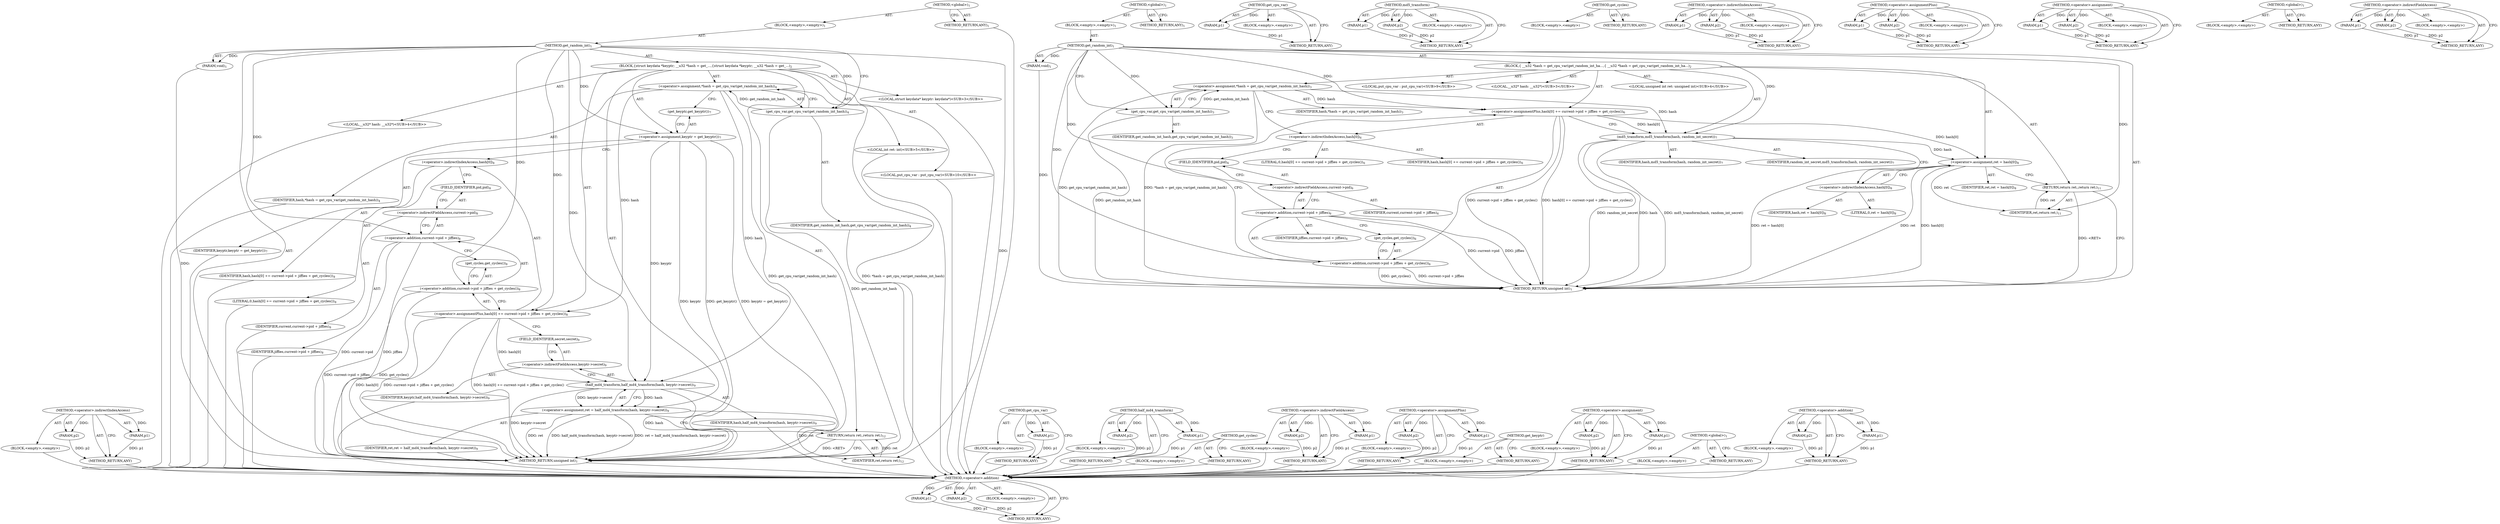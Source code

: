 digraph "&lt;operator&gt;.indirectFieldAccess" {
vulnerable_84 [label=<(METHOD,&lt;operator&gt;.indirectIndexAccess)>];
vulnerable_85 [label=<(PARAM,p1)>];
vulnerable_86 [label=<(PARAM,p2)>];
vulnerable_87 [label=<(BLOCK,&lt;empty&gt;,&lt;empty&gt;)>];
vulnerable_88 [label=<(METHOD_RETURN,ANY)>];
vulnerable_6 [label=<(METHOD,&lt;global&gt;)<SUB>1</SUB>>];
vulnerable_7 [label=<(BLOCK,&lt;empty&gt;,&lt;empty&gt;)<SUB>1</SUB>>];
vulnerable_8 [label=<(METHOD,get_random_int)<SUB>1</SUB>>];
vulnerable_9 [label=<(PARAM,void)<SUB>1</SUB>>];
vulnerable_10 [label=<(BLOCK,{
	struct keydata *keyptr;
 	__u32 *hash = get_...,{
	struct keydata *keyptr;
 	__u32 *hash = get_...)<SUB>2</SUB>>];
vulnerable_11 [label="<(LOCAL,struct keydata* keyptr: keydata*)<SUB>3</SUB>>"];
vulnerable_12 [label="<(LOCAL,__u32* hash: __u32*)<SUB>4</SUB>>"];
vulnerable_13 [label=<(&lt;operator&gt;.assignment,*hash = get_cpu_var(get_random_int_hash))<SUB>4</SUB>>];
vulnerable_14 [label=<(IDENTIFIER,hash,*hash = get_cpu_var(get_random_int_hash))<SUB>4</SUB>>];
vulnerable_15 [label=<(get_cpu_var,get_cpu_var(get_random_int_hash))<SUB>4</SUB>>];
vulnerable_16 [label=<(IDENTIFIER,get_random_int_hash,get_cpu_var(get_random_int_hash))<SUB>4</SUB>>];
vulnerable_17 [label="<(LOCAL,int ret: int)<SUB>5</SUB>>"];
vulnerable_18 [label=<(&lt;operator&gt;.assignment,keyptr = get_keyptr())<SUB>7</SUB>>];
vulnerable_19 [label=<(IDENTIFIER,keyptr,keyptr = get_keyptr())<SUB>7</SUB>>];
vulnerable_20 [label=<(get_keyptr,get_keyptr())<SUB>7</SUB>>];
vulnerable_21 [label=<(&lt;operator&gt;.assignmentPlus,hash[0] += current-&gt;pid + jiffies + get_cycles())<SUB>8</SUB>>];
vulnerable_22 [label=<(&lt;operator&gt;.indirectIndexAccess,hash[0])<SUB>8</SUB>>];
vulnerable_23 [label=<(IDENTIFIER,hash,hash[0] += current-&gt;pid + jiffies + get_cycles())<SUB>8</SUB>>];
vulnerable_24 [label=<(LITERAL,0,hash[0] += current-&gt;pid + jiffies + get_cycles())<SUB>8</SUB>>];
vulnerable_25 [label=<(&lt;operator&gt;.addition,current-&gt;pid + jiffies + get_cycles())<SUB>8</SUB>>];
vulnerable_26 [label=<(&lt;operator&gt;.addition,current-&gt;pid + jiffies)<SUB>8</SUB>>];
vulnerable_27 [label=<(&lt;operator&gt;.indirectFieldAccess,current-&gt;pid)<SUB>8</SUB>>];
vulnerable_28 [label=<(IDENTIFIER,current,current-&gt;pid + jiffies)<SUB>8</SUB>>];
vulnerable_29 [label=<(FIELD_IDENTIFIER,pid,pid)<SUB>8</SUB>>];
vulnerable_30 [label=<(IDENTIFIER,jiffies,current-&gt;pid + jiffies)<SUB>8</SUB>>];
vulnerable_31 [label=<(get_cycles,get_cycles())<SUB>8</SUB>>];
vulnerable_32 [label=<(&lt;operator&gt;.assignment,ret = half_md4_transform(hash, keyptr-&gt;secret))<SUB>9</SUB>>];
vulnerable_33 [label=<(IDENTIFIER,ret,ret = half_md4_transform(hash, keyptr-&gt;secret))<SUB>9</SUB>>];
vulnerable_34 [label=<(half_md4_transform,half_md4_transform(hash, keyptr-&gt;secret))<SUB>9</SUB>>];
vulnerable_35 [label=<(IDENTIFIER,hash,half_md4_transform(hash, keyptr-&gt;secret))<SUB>9</SUB>>];
vulnerable_36 [label=<(&lt;operator&gt;.indirectFieldAccess,keyptr-&gt;secret)<SUB>9</SUB>>];
vulnerable_37 [label=<(IDENTIFIER,keyptr,half_md4_transform(hash, keyptr-&gt;secret))<SUB>9</SUB>>];
vulnerable_38 [label=<(FIELD_IDENTIFIER,secret,secret)<SUB>9</SUB>>];
vulnerable_39 [label="<(LOCAL,put_cpu_var : put_cpu_var)<SUB>10</SUB>>"];
vulnerable_40 [label=<(RETURN,return ret;,return ret;)<SUB>12</SUB>>];
vulnerable_41 [label=<(IDENTIFIER,ret,return ret;)<SUB>12</SUB>>];
vulnerable_42 [label=<(METHOD_RETURN,unsigned int)<SUB>1</SUB>>];
vulnerable_44 [label=<(METHOD_RETURN,ANY)<SUB>1</SUB>>];
vulnerable_72 [label=<(METHOD,get_cpu_var)>];
vulnerable_73 [label=<(PARAM,p1)>];
vulnerable_74 [label=<(BLOCK,&lt;empty&gt;,&lt;empty&gt;)>];
vulnerable_75 [label=<(METHOD_RETURN,ANY)>];
vulnerable_102 [label=<(METHOD,half_md4_transform)>];
vulnerable_103 [label=<(PARAM,p1)>];
vulnerable_104 [label=<(PARAM,p2)>];
vulnerable_105 [label=<(BLOCK,&lt;empty&gt;,&lt;empty&gt;)>];
vulnerable_106 [label=<(METHOD_RETURN,ANY)>];
vulnerable_99 [label=<(METHOD,get_cycles)>];
vulnerable_100 [label=<(BLOCK,&lt;empty&gt;,&lt;empty&gt;)>];
vulnerable_101 [label=<(METHOD_RETURN,ANY)>];
vulnerable_94 [label=<(METHOD,&lt;operator&gt;.indirectFieldAccess)>];
vulnerable_95 [label=<(PARAM,p1)>];
vulnerable_96 [label=<(PARAM,p2)>];
vulnerable_97 [label=<(BLOCK,&lt;empty&gt;,&lt;empty&gt;)>];
vulnerable_98 [label=<(METHOD_RETURN,ANY)>];
vulnerable_79 [label=<(METHOD,&lt;operator&gt;.assignmentPlus)>];
vulnerable_80 [label=<(PARAM,p1)>];
vulnerable_81 [label=<(PARAM,p2)>];
vulnerable_82 [label=<(BLOCK,&lt;empty&gt;,&lt;empty&gt;)>];
vulnerable_83 [label=<(METHOD_RETURN,ANY)>];
vulnerable_76 [label=<(METHOD,get_keyptr)>];
vulnerable_77 [label=<(BLOCK,&lt;empty&gt;,&lt;empty&gt;)>];
vulnerable_78 [label=<(METHOD_RETURN,ANY)>];
vulnerable_67 [label=<(METHOD,&lt;operator&gt;.assignment)>];
vulnerable_68 [label=<(PARAM,p1)>];
vulnerable_69 [label=<(PARAM,p2)>];
vulnerable_70 [label=<(BLOCK,&lt;empty&gt;,&lt;empty&gt;)>];
vulnerable_71 [label=<(METHOD_RETURN,ANY)>];
vulnerable_61 [label=<(METHOD,&lt;global&gt;)<SUB>1</SUB>>];
vulnerable_62 [label=<(BLOCK,&lt;empty&gt;,&lt;empty&gt;)>];
vulnerable_63 [label=<(METHOD_RETURN,ANY)>];
vulnerable_89 [label=<(METHOD,&lt;operator&gt;.addition)>];
vulnerable_90 [label=<(PARAM,p1)>];
vulnerable_91 [label=<(PARAM,p2)>];
vulnerable_92 [label=<(BLOCK,&lt;empty&gt;,&lt;empty&gt;)>];
vulnerable_93 [label=<(METHOD_RETURN,ANY)>];
fixed_81 [label=<(METHOD,&lt;operator&gt;.addition)>];
fixed_82 [label=<(PARAM,p1)>];
fixed_83 [label=<(PARAM,p2)>];
fixed_84 [label=<(BLOCK,&lt;empty&gt;,&lt;empty&gt;)>];
fixed_85 [label=<(METHOD_RETURN,ANY)>];
fixed_6 [label=<(METHOD,&lt;global&gt;)<SUB>1</SUB>>];
fixed_7 [label=<(BLOCK,&lt;empty&gt;,&lt;empty&gt;)<SUB>1</SUB>>];
fixed_8 [label=<(METHOD,get_random_int)<SUB>1</SUB>>];
fixed_9 [label=<(PARAM,void)<SUB>1</SUB>>];
fixed_10 [label=<(BLOCK,{
 	__u32 *hash = get_cpu_var(get_random_int_ha...,{
 	__u32 *hash = get_cpu_var(get_random_int_ha...)<SUB>2</SUB>>];
fixed_11 [label="<(LOCAL,__u32* hash: __u32*)<SUB>3</SUB>>"];
fixed_12 [label=<(&lt;operator&gt;.assignment,*hash = get_cpu_var(get_random_int_hash))<SUB>3</SUB>>];
fixed_13 [label=<(IDENTIFIER,hash,*hash = get_cpu_var(get_random_int_hash))<SUB>3</SUB>>];
fixed_14 [label=<(get_cpu_var,get_cpu_var(get_random_int_hash))<SUB>3</SUB>>];
fixed_15 [label=<(IDENTIFIER,get_random_int_hash,get_cpu_var(get_random_int_hash))<SUB>3</SUB>>];
fixed_16 [label="<(LOCAL,unsigned int ret: unsigned int)<SUB>4</SUB>>"];
fixed_17 [label=<(&lt;operator&gt;.assignmentPlus,hash[0] += current-&gt;pid + jiffies + get_cycles())<SUB>6</SUB>>];
fixed_18 [label=<(&lt;operator&gt;.indirectIndexAccess,hash[0])<SUB>6</SUB>>];
fixed_19 [label=<(IDENTIFIER,hash,hash[0] += current-&gt;pid + jiffies + get_cycles())<SUB>6</SUB>>];
fixed_20 [label=<(LITERAL,0,hash[0] += current-&gt;pid + jiffies + get_cycles())<SUB>6</SUB>>];
fixed_21 [label=<(&lt;operator&gt;.addition,current-&gt;pid + jiffies + get_cycles())<SUB>6</SUB>>];
fixed_22 [label=<(&lt;operator&gt;.addition,current-&gt;pid + jiffies)<SUB>6</SUB>>];
fixed_23 [label=<(&lt;operator&gt;.indirectFieldAccess,current-&gt;pid)<SUB>6</SUB>>];
fixed_24 [label=<(IDENTIFIER,current,current-&gt;pid + jiffies)<SUB>6</SUB>>];
fixed_25 [label=<(FIELD_IDENTIFIER,pid,pid)<SUB>6</SUB>>];
fixed_26 [label=<(IDENTIFIER,jiffies,current-&gt;pid + jiffies)<SUB>6</SUB>>];
fixed_27 [label=<(get_cycles,get_cycles())<SUB>6</SUB>>];
fixed_28 [label=<(md5_transform,md5_transform(hash, random_int_secret))<SUB>7</SUB>>];
fixed_29 [label=<(IDENTIFIER,hash,md5_transform(hash, random_int_secret))<SUB>7</SUB>>];
fixed_30 [label=<(IDENTIFIER,random_int_secret,md5_transform(hash, random_int_secret))<SUB>7</SUB>>];
fixed_31 [label=<(&lt;operator&gt;.assignment,ret = hash[0])<SUB>8</SUB>>];
fixed_32 [label=<(IDENTIFIER,ret,ret = hash[0])<SUB>8</SUB>>];
fixed_33 [label=<(&lt;operator&gt;.indirectIndexAccess,hash[0])<SUB>8</SUB>>];
fixed_34 [label=<(IDENTIFIER,hash,ret = hash[0])<SUB>8</SUB>>];
fixed_35 [label=<(LITERAL,0,ret = hash[0])<SUB>8</SUB>>];
fixed_36 [label="<(LOCAL,put_cpu_var : put_cpu_var)<SUB>9</SUB>>"];
fixed_37 [label=<(RETURN,return ret;,return ret;)<SUB>11</SUB>>];
fixed_38 [label=<(IDENTIFIER,ret,return ret;)<SUB>11</SUB>>];
fixed_39 [label=<(METHOD_RETURN,unsigned int)<SUB>1</SUB>>];
fixed_41 [label=<(METHOD_RETURN,ANY)<SUB>1</SUB>>];
fixed_67 [label=<(METHOD,get_cpu_var)>];
fixed_68 [label=<(PARAM,p1)>];
fixed_69 [label=<(BLOCK,&lt;empty&gt;,&lt;empty&gt;)>];
fixed_70 [label=<(METHOD_RETURN,ANY)>];
fixed_94 [label=<(METHOD,md5_transform)>];
fixed_95 [label=<(PARAM,p1)>];
fixed_96 [label=<(PARAM,p2)>];
fixed_97 [label=<(BLOCK,&lt;empty&gt;,&lt;empty&gt;)>];
fixed_98 [label=<(METHOD_RETURN,ANY)>];
fixed_91 [label=<(METHOD,get_cycles)>];
fixed_92 [label=<(BLOCK,&lt;empty&gt;,&lt;empty&gt;)>];
fixed_93 [label=<(METHOD_RETURN,ANY)>];
fixed_76 [label=<(METHOD,&lt;operator&gt;.indirectIndexAccess)>];
fixed_77 [label=<(PARAM,p1)>];
fixed_78 [label=<(PARAM,p2)>];
fixed_79 [label=<(BLOCK,&lt;empty&gt;,&lt;empty&gt;)>];
fixed_80 [label=<(METHOD_RETURN,ANY)>];
fixed_71 [label=<(METHOD,&lt;operator&gt;.assignmentPlus)>];
fixed_72 [label=<(PARAM,p1)>];
fixed_73 [label=<(PARAM,p2)>];
fixed_74 [label=<(BLOCK,&lt;empty&gt;,&lt;empty&gt;)>];
fixed_75 [label=<(METHOD_RETURN,ANY)>];
fixed_62 [label=<(METHOD,&lt;operator&gt;.assignment)>];
fixed_63 [label=<(PARAM,p1)>];
fixed_64 [label=<(PARAM,p2)>];
fixed_65 [label=<(BLOCK,&lt;empty&gt;,&lt;empty&gt;)>];
fixed_66 [label=<(METHOD_RETURN,ANY)>];
fixed_56 [label=<(METHOD,&lt;global&gt;)<SUB>1</SUB>>];
fixed_57 [label=<(BLOCK,&lt;empty&gt;,&lt;empty&gt;)>];
fixed_58 [label=<(METHOD_RETURN,ANY)>];
fixed_86 [label=<(METHOD,&lt;operator&gt;.indirectFieldAccess)>];
fixed_87 [label=<(PARAM,p1)>];
fixed_88 [label=<(PARAM,p2)>];
fixed_89 [label=<(BLOCK,&lt;empty&gt;,&lt;empty&gt;)>];
fixed_90 [label=<(METHOD_RETURN,ANY)>];
vulnerable_84 -> vulnerable_85  [key=0, label="AST: "];
vulnerable_84 -> vulnerable_85  [key=1, label="DDG: "];
vulnerable_84 -> vulnerable_87  [key=0, label="AST: "];
vulnerable_84 -> vulnerable_86  [key=0, label="AST: "];
vulnerable_84 -> vulnerable_86  [key=1, label="DDG: "];
vulnerable_84 -> vulnerable_88  [key=0, label="AST: "];
vulnerable_84 -> vulnerable_88  [key=1, label="CFG: "];
vulnerable_85 -> vulnerable_88  [key=0, label="DDG: p1"];
vulnerable_86 -> vulnerable_88  [key=0, label="DDG: p2"];
vulnerable_87 -> fixed_81  [key=0];
vulnerable_88 -> fixed_81  [key=0];
vulnerable_6 -> vulnerable_7  [key=0, label="AST: "];
vulnerable_6 -> vulnerable_44  [key=0, label="AST: "];
vulnerable_6 -> vulnerable_44  [key=1, label="CFG: "];
vulnerable_7 -> vulnerable_8  [key=0, label="AST: "];
vulnerable_8 -> vulnerable_9  [key=0, label="AST: "];
vulnerable_8 -> vulnerable_9  [key=1, label="DDG: "];
vulnerable_8 -> vulnerable_10  [key=0, label="AST: "];
vulnerable_8 -> vulnerable_42  [key=0, label="AST: "];
vulnerable_8 -> vulnerable_15  [key=0, label="CFG: "];
vulnerable_8 -> vulnerable_15  [key=1, label="DDG: "];
vulnerable_8 -> vulnerable_18  [key=0, label="DDG: "];
vulnerable_8 -> vulnerable_21  [key=0, label="DDG: "];
vulnerable_8 -> vulnerable_41  [key=0, label="DDG: "];
vulnerable_8 -> vulnerable_25  [key=0, label="DDG: "];
vulnerable_8 -> vulnerable_34  [key=0, label="DDG: "];
vulnerable_8 -> vulnerable_26  [key=0, label="DDG: "];
vulnerable_9 -> vulnerable_42  [key=0, label="DDG: "];
vulnerable_10 -> vulnerable_11  [key=0, label="AST: "];
vulnerable_10 -> vulnerable_12  [key=0, label="AST: "];
vulnerable_10 -> vulnerable_13  [key=0, label="AST: "];
vulnerable_10 -> vulnerable_17  [key=0, label="AST: "];
vulnerable_10 -> vulnerable_18  [key=0, label="AST: "];
vulnerable_10 -> vulnerable_21  [key=0, label="AST: "];
vulnerable_10 -> vulnerable_32  [key=0, label="AST: "];
vulnerable_10 -> vulnerable_39  [key=0, label="AST: "];
vulnerable_10 -> vulnerable_40  [key=0, label="AST: "];
vulnerable_11 -> fixed_81  [key=0];
vulnerable_12 -> fixed_81  [key=0];
vulnerable_13 -> vulnerable_14  [key=0, label="AST: "];
vulnerable_13 -> vulnerable_15  [key=0, label="AST: "];
vulnerable_13 -> vulnerable_20  [key=0, label="CFG: "];
vulnerable_13 -> vulnerable_42  [key=0, label="DDG: get_cpu_var(get_random_int_hash)"];
vulnerable_13 -> vulnerable_42  [key=1, label="DDG: *hash = get_cpu_var(get_random_int_hash)"];
vulnerable_13 -> vulnerable_21  [key=0, label="DDG: hash"];
vulnerable_13 -> vulnerable_34  [key=0, label="DDG: hash"];
vulnerable_14 -> fixed_81  [key=0];
vulnerable_15 -> vulnerable_16  [key=0, label="AST: "];
vulnerable_15 -> vulnerable_13  [key=0, label="CFG: "];
vulnerable_15 -> vulnerable_13  [key=1, label="DDG: get_random_int_hash"];
vulnerable_15 -> vulnerable_42  [key=0, label="DDG: get_random_int_hash"];
vulnerable_16 -> fixed_81  [key=0];
vulnerable_17 -> fixed_81  [key=0];
vulnerable_18 -> vulnerable_19  [key=0, label="AST: "];
vulnerable_18 -> vulnerable_20  [key=0, label="AST: "];
vulnerable_18 -> vulnerable_22  [key=0, label="CFG: "];
vulnerable_18 -> vulnerable_42  [key=0, label="DDG: keyptr"];
vulnerable_18 -> vulnerable_42  [key=1, label="DDG: get_keyptr()"];
vulnerable_18 -> vulnerable_42  [key=2, label="DDG: keyptr = get_keyptr()"];
vulnerable_18 -> vulnerable_34  [key=0, label="DDG: keyptr"];
vulnerable_19 -> fixed_81  [key=0];
vulnerable_20 -> vulnerable_18  [key=0, label="CFG: "];
vulnerable_21 -> vulnerable_22  [key=0, label="AST: "];
vulnerable_21 -> vulnerable_25  [key=0, label="AST: "];
vulnerable_21 -> vulnerable_38  [key=0, label="CFG: "];
vulnerable_21 -> vulnerable_42  [key=0, label="DDG: hash[0]"];
vulnerable_21 -> vulnerable_42  [key=1, label="DDG: current-&gt;pid + jiffies + get_cycles()"];
vulnerable_21 -> vulnerable_42  [key=2, label="DDG: hash[0] += current-&gt;pid + jiffies + get_cycles()"];
vulnerable_21 -> vulnerable_34  [key=0, label="DDG: hash[0]"];
vulnerable_22 -> vulnerable_23  [key=0, label="AST: "];
vulnerable_22 -> vulnerable_24  [key=0, label="AST: "];
vulnerable_22 -> vulnerable_29  [key=0, label="CFG: "];
vulnerable_23 -> fixed_81  [key=0];
vulnerable_24 -> fixed_81  [key=0];
vulnerable_25 -> vulnerable_26  [key=0, label="AST: "];
vulnerable_25 -> vulnerable_31  [key=0, label="AST: "];
vulnerable_25 -> vulnerable_21  [key=0, label="CFG: "];
vulnerable_25 -> vulnerable_42  [key=0, label="DDG: current-&gt;pid + jiffies"];
vulnerable_25 -> vulnerable_42  [key=1, label="DDG: get_cycles()"];
vulnerable_26 -> vulnerable_27  [key=0, label="AST: "];
vulnerable_26 -> vulnerable_30  [key=0, label="AST: "];
vulnerable_26 -> vulnerable_31  [key=0, label="CFG: "];
vulnerable_26 -> vulnerable_42  [key=0, label="DDG: current-&gt;pid"];
vulnerable_26 -> vulnerable_42  [key=1, label="DDG: jiffies"];
vulnerable_27 -> vulnerable_28  [key=0, label="AST: "];
vulnerable_27 -> vulnerable_29  [key=0, label="AST: "];
vulnerable_27 -> vulnerable_26  [key=0, label="CFG: "];
vulnerable_28 -> fixed_81  [key=0];
vulnerable_29 -> vulnerable_27  [key=0, label="CFG: "];
vulnerable_30 -> fixed_81  [key=0];
vulnerable_31 -> vulnerable_25  [key=0, label="CFG: "];
vulnerable_32 -> vulnerable_33  [key=0, label="AST: "];
vulnerable_32 -> vulnerable_34  [key=0, label="AST: "];
vulnerable_32 -> vulnerable_40  [key=0, label="CFG: "];
vulnerable_32 -> vulnerable_42  [key=0, label="DDG: ret"];
vulnerable_32 -> vulnerable_42  [key=1, label="DDG: half_md4_transform(hash, keyptr-&gt;secret)"];
vulnerable_32 -> vulnerable_42  [key=2, label="DDG: ret = half_md4_transform(hash, keyptr-&gt;secret)"];
vulnerable_32 -> vulnerable_41  [key=0, label="DDG: ret"];
vulnerable_33 -> fixed_81  [key=0];
vulnerable_34 -> vulnerable_35  [key=0, label="AST: "];
vulnerable_34 -> vulnerable_36  [key=0, label="AST: "];
vulnerable_34 -> vulnerable_32  [key=0, label="CFG: "];
vulnerable_34 -> vulnerable_32  [key=1, label="DDG: hash"];
vulnerable_34 -> vulnerable_32  [key=2, label="DDG: keyptr-&gt;secret"];
vulnerable_34 -> vulnerable_42  [key=0, label="DDG: hash"];
vulnerable_34 -> vulnerable_42  [key=1, label="DDG: keyptr-&gt;secret"];
vulnerable_35 -> fixed_81  [key=0];
vulnerable_36 -> vulnerable_37  [key=0, label="AST: "];
vulnerable_36 -> vulnerable_38  [key=0, label="AST: "];
vulnerable_36 -> vulnerable_34  [key=0, label="CFG: "];
vulnerable_37 -> fixed_81  [key=0];
vulnerable_38 -> vulnerable_36  [key=0, label="CFG: "];
vulnerable_39 -> fixed_81  [key=0];
vulnerable_40 -> vulnerable_41  [key=0, label="AST: "];
vulnerable_40 -> vulnerable_42  [key=0, label="CFG: "];
vulnerable_40 -> vulnerable_42  [key=1, label="DDG: &lt;RET&gt;"];
vulnerable_41 -> vulnerable_40  [key=0, label="DDG: ret"];
vulnerable_42 -> fixed_81  [key=0];
vulnerable_44 -> fixed_81  [key=0];
vulnerable_72 -> vulnerable_73  [key=0, label="AST: "];
vulnerable_72 -> vulnerable_73  [key=1, label="DDG: "];
vulnerable_72 -> vulnerable_74  [key=0, label="AST: "];
vulnerable_72 -> vulnerable_75  [key=0, label="AST: "];
vulnerable_72 -> vulnerable_75  [key=1, label="CFG: "];
vulnerable_73 -> vulnerable_75  [key=0, label="DDG: p1"];
vulnerable_74 -> fixed_81  [key=0];
vulnerable_75 -> fixed_81  [key=0];
vulnerable_102 -> vulnerable_103  [key=0, label="AST: "];
vulnerable_102 -> vulnerable_103  [key=1, label="DDG: "];
vulnerable_102 -> vulnerable_105  [key=0, label="AST: "];
vulnerable_102 -> vulnerable_104  [key=0, label="AST: "];
vulnerable_102 -> vulnerable_104  [key=1, label="DDG: "];
vulnerable_102 -> vulnerable_106  [key=0, label="AST: "];
vulnerable_102 -> vulnerable_106  [key=1, label="CFG: "];
vulnerable_103 -> vulnerable_106  [key=0, label="DDG: p1"];
vulnerable_104 -> vulnerable_106  [key=0, label="DDG: p2"];
vulnerable_105 -> fixed_81  [key=0];
vulnerable_106 -> fixed_81  [key=0];
vulnerable_99 -> vulnerable_100  [key=0, label="AST: "];
vulnerable_99 -> vulnerable_101  [key=0, label="AST: "];
vulnerable_99 -> vulnerable_101  [key=1, label="CFG: "];
vulnerable_100 -> fixed_81  [key=0];
vulnerable_101 -> fixed_81  [key=0];
vulnerable_94 -> vulnerable_95  [key=0, label="AST: "];
vulnerable_94 -> vulnerable_95  [key=1, label="DDG: "];
vulnerable_94 -> vulnerable_97  [key=0, label="AST: "];
vulnerable_94 -> vulnerable_96  [key=0, label="AST: "];
vulnerable_94 -> vulnerable_96  [key=1, label="DDG: "];
vulnerable_94 -> vulnerable_98  [key=0, label="AST: "];
vulnerable_94 -> vulnerable_98  [key=1, label="CFG: "];
vulnerable_95 -> vulnerable_98  [key=0, label="DDG: p1"];
vulnerable_96 -> vulnerable_98  [key=0, label="DDG: p2"];
vulnerable_97 -> fixed_81  [key=0];
vulnerable_98 -> fixed_81  [key=0];
vulnerable_79 -> vulnerable_80  [key=0, label="AST: "];
vulnerable_79 -> vulnerable_80  [key=1, label="DDG: "];
vulnerable_79 -> vulnerable_82  [key=0, label="AST: "];
vulnerable_79 -> vulnerable_81  [key=0, label="AST: "];
vulnerable_79 -> vulnerable_81  [key=1, label="DDG: "];
vulnerable_79 -> vulnerable_83  [key=0, label="AST: "];
vulnerable_79 -> vulnerable_83  [key=1, label="CFG: "];
vulnerable_80 -> vulnerable_83  [key=0, label="DDG: p1"];
vulnerable_81 -> vulnerable_83  [key=0, label="DDG: p2"];
vulnerable_82 -> fixed_81  [key=0];
vulnerable_83 -> fixed_81  [key=0];
vulnerable_76 -> vulnerable_77  [key=0, label="AST: "];
vulnerable_76 -> vulnerable_78  [key=0, label="AST: "];
vulnerable_76 -> vulnerable_78  [key=1, label="CFG: "];
vulnerable_77 -> fixed_81  [key=0];
vulnerable_78 -> fixed_81  [key=0];
vulnerable_67 -> vulnerable_68  [key=0, label="AST: "];
vulnerable_67 -> vulnerable_68  [key=1, label="DDG: "];
vulnerable_67 -> vulnerable_70  [key=0, label="AST: "];
vulnerable_67 -> vulnerable_69  [key=0, label="AST: "];
vulnerable_67 -> vulnerable_69  [key=1, label="DDG: "];
vulnerable_67 -> vulnerable_71  [key=0, label="AST: "];
vulnerable_67 -> vulnerable_71  [key=1, label="CFG: "];
vulnerable_68 -> vulnerable_71  [key=0, label="DDG: p1"];
vulnerable_69 -> vulnerable_71  [key=0, label="DDG: p2"];
vulnerable_70 -> fixed_81  [key=0];
vulnerable_71 -> fixed_81  [key=0];
vulnerable_61 -> vulnerable_62  [key=0, label="AST: "];
vulnerable_61 -> vulnerable_63  [key=0, label="AST: "];
vulnerable_61 -> vulnerable_63  [key=1, label="CFG: "];
vulnerable_62 -> fixed_81  [key=0];
vulnerable_63 -> fixed_81  [key=0];
vulnerable_89 -> vulnerable_90  [key=0, label="AST: "];
vulnerable_89 -> vulnerable_90  [key=1, label="DDG: "];
vulnerable_89 -> vulnerable_92  [key=0, label="AST: "];
vulnerable_89 -> vulnerable_91  [key=0, label="AST: "];
vulnerable_89 -> vulnerable_91  [key=1, label="DDG: "];
vulnerable_89 -> vulnerable_93  [key=0, label="AST: "];
vulnerable_89 -> vulnerable_93  [key=1, label="CFG: "];
vulnerable_90 -> vulnerable_93  [key=0, label="DDG: p1"];
vulnerable_91 -> vulnerable_93  [key=0, label="DDG: p2"];
vulnerable_92 -> fixed_81  [key=0];
vulnerable_93 -> fixed_81  [key=0];
fixed_81 -> fixed_82  [key=0, label="AST: "];
fixed_81 -> fixed_82  [key=1, label="DDG: "];
fixed_81 -> fixed_84  [key=0, label="AST: "];
fixed_81 -> fixed_83  [key=0, label="AST: "];
fixed_81 -> fixed_83  [key=1, label="DDG: "];
fixed_81 -> fixed_85  [key=0, label="AST: "];
fixed_81 -> fixed_85  [key=1, label="CFG: "];
fixed_82 -> fixed_85  [key=0, label="DDG: p1"];
fixed_83 -> fixed_85  [key=0, label="DDG: p2"];
fixed_6 -> fixed_7  [key=0, label="AST: "];
fixed_6 -> fixed_41  [key=0, label="AST: "];
fixed_6 -> fixed_41  [key=1, label="CFG: "];
fixed_7 -> fixed_8  [key=0, label="AST: "];
fixed_8 -> fixed_9  [key=0, label="AST: "];
fixed_8 -> fixed_9  [key=1, label="DDG: "];
fixed_8 -> fixed_10  [key=0, label="AST: "];
fixed_8 -> fixed_39  [key=0, label="AST: "];
fixed_8 -> fixed_14  [key=0, label="CFG: "];
fixed_8 -> fixed_14  [key=1, label="DDG: "];
fixed_8 -> fixed_17  [key=0, label="DDG: "];
fixed_8 -> fixed_28  [key=0, label="DDG: "];
fixed_8 -> fixed_38  [key=0, label="DDG: "];
fixed_8 -> fixed_21  [key=0, label="DDG: "];
fixed_8 -> fixed_22  [key=0, label="DDG: "];
fixed_9 -> fixed_39  [key=0, label="DDG: "];
fixed_10 -> fixed_11  [key=0, label="AST: "];
fixed_10 -> fixed_12  [key=0, label="AST: "];
fixed_10 -> fixed_16  [key=0, label="AST: "];
fixed_10 -> fixed_17  [key=0, label="AST: "];
fixed_10 -> fixed_28  [key=0, label="AST: "];
fixed_10 -> fixed_31  [key=0, label="AST: "];
fixed_10 -> fixed_36  [key=0, label="AST: "];
fixed_10 -> fixed_37  [key=0, label="AST: "];
fixed_12 -> fixed_13  [key=0, label="AST: "];
fixed_12 -> fixed_14  [key=0, label="AST: "];
fixed_12 -> fixed_18  [key=0, label="CFG: "];
fixed_12 -> fixed_39  [key=0, label="DDG: get_cpu_var(get_random_int_hash)"];
fixed_12 -> fixed_39  [key=1, label="DDG: *hash = get_cpu_var(get_random_int_hash)"];
fixed_12 -> fixed_17  [key=0, label="DDG: hash"];
fixed_12 -> fixed_28  [key=0, label="DDG: hash"];
fixed_14 -> fixed_15  [key=0, label="AST: "];
fixed_14 -> fixed_12  [key=0, label="CFG: "];
fixed_14 -> fixed_12  [key=1, label="DDG: get_random_int_hash"];
fixed_14 -> fixed_39  [key=0, label="DDG: get_random_int_hash"];
fixed_17 -> fixed_18  [key=0, label="AST: "];
fixed_17 -> fixed_21  [key=0, label="AST: "];
fixed_17 -> fixed_28  [key=0, label="CFG: "];
fixed_17 -> fixed_28  [key=1, label="DDG: hash[0]"];
fixed_17 -> fixed_39  [key=0, label="DDG: current-&gt;pid + jiffies + get_cycles()"];
fixed_17 -> fixed_39  [key=1, label="DDG: hash[0] += current-&gt;pid + jiffies + get_cycles()"];
fixed_17 -> fixed_31  [key=0, label="DDG: hash[0]"];
fixed_18 -> fixed_19  [key=0, label="AST: "];
fixed_18 -> fixed_20  [key=0, label="AST: "];
fixed_18 -> fixed_25  [key=0, label="CFG: "];
fixed_21 -> fixed_22  [key=0, label="AST: "];
fixed_21 -> fixed_27  [key=0, label="AST: "];
fixed_21 -> fixed_17  [key=0, label="CFG: "];
fixed_21 -> fixed_39  [key=0, label="DDG: current-&gt;pid + jiffies"];
fixed_21 -> fixed_39  [key=1, label="DDG: get_cycles()"];
fixed_22 -> fixed_23  [key=0, label="AST: "];
fixed_22 -> fixed_26  [key=0, label="AST: "];
fixed_22 -> fixed_27  [key=0, label="CFG: "];
fixed_22 -> fixed_39  [key=0, label="DDG: current-&gt;pid"];
fixed_22 -> fixed_39  [key=1, label="DDG: jiffies"];
fixed_23 -> fixed_24  [key=0, label="AST: "];
fixed_23 -> fixed_25  [key=0, label="AST: "];
fixed_23 -> fixed_22  [key=0, label="CFG: "];
fixed_25 -> fixed_23  [key=0, label="CFG: "];
fixed_27 -> fixed_21  [key=0, label="CFG: "];
fixed_28 -> fixed_29  [key=0, label="AST: "];
fixed_28 -> fixed_30  [key=0, label="AST: "];
fixed_28 -> fixed_33  [key=0, label="CFG: "];
fixed_28 -> fixed_39  [key=0, label="DDG: hash"];
fixed_28 -> fixed_39  [key=1, label="DDG: md5_transform(hash, random_int_secret)"];
fixed_28 -> fixed_39  [key=2, label="DDG: random_int_secret"];
fixed_28 -> fixed_31  [key=0, label="DDG: hash"];
fixed_31 -> fixed_32  [key=0, label="AST: "];
fixed_31 -> fixed_33  [key=0, label="AST: "];
fixed_31 -> fixed_37  [key=0, label="CFG: "];
fixed_31 -> fixed_39  [key=0, label="DDG: ret"];
fixed_31 -> fixed_39  [key=1, label="DDG: hash[0]"];
fixed_31 -> fixed_39  [key=2, label="DDG: ret = hash[0]"];
fixed_31 -> fixed_38  [key=0, label="DDG: ret"];
fixed_33 -> fixed_34  [key=0, label="AST: "];
fixed_33 -> fixed_35  [key=0, label="AST: "];
fixed_33 -> fixed_31  [key=0, label="CFG: "];
fixed_37 -> fixed_38  [key=0, label="AST: "];
fixed_37 -> fixed_39  [key=0, label="CFG: "];
fixed_37 -> fixed_39  [key=1, label="DDG: &lt;RET&gt;"];
fixed_38 -> fixed_37  [key=0, label="DDG: ret"];
fixed_67 -> fixed_68  [key=0, label="AST: "];
fixed_67 -> fixed_68  [key=1, label="DDG: "];
fixed_67 -> fixed_69  [key=0, label="AST: "];
fixed_67 -> fixed_70  [key=0, label="AST: "];
fixed_67 -> fixed_70  [key=1, label="CFG: "];
fixed_68 -> fixed_70  [key=0, label="DDG: p1"];
fixed_94 -> fixed_95  [key=0, label="AST: "];
fixed_94 -> fixed_95  [key=1, label="DDG: "];
fixed_94 -> fixed_97  [key=0, label="AST: "];
fixed_94 -> fixed_96  [key=0, label="AST: "];
fixed_94 -> fixed_96  [key=1, label="DDG: "];
fixed_94 -> fixed_98  [key=0, label="AST: "];
fixed_94 -> fixed_98  [key=1, label="CFG: "];
fixed_95 -> fixed_98  [key=0, label="DDG: p1"];
fixed_96 -> fixed_98  [key=0, label="DDG: p2"];
fixed_91 -> fixed_92  [key=0, label="AST: "];
fixed_91 -> fixed_93  [key=0, label="AST: "];
fixed_91 -> fixed_93  [key=1, label="CFG: "];
fixed_76 -> fixed_77  [key=0, label="AST: "];
fixed_76 -> fixed_77  [key=1, label="DDG: "];
fixed_76 -> fixed_79  [key=0, label="AST: "];
fixed_76 -> fixed_78  [key=0, label="AST: "];
fixed_76 -> fixed_78  [key=1, label="DDG: "];
fixed_76 -> fixed_80  [key=0, label="AST: "];
fixed_76 -> fixed_80  [key=1, label="CFG: "];
fixed_77 -> fixed_80  [key=0, label="DDG: p1"];
fixed_78 -> fixed_80  [key=0, label="DDG: p2"];
fixed_71 -> fixed_72  [key=0, label="AST: "];
fixed_71 -> fixed_72  [key=1, label="DDG: "];
fixed_71 -> fixed_74  [key=0, label="AST: "];
fixed_71 -> fixed_73  [key=0, label="AST: "];
fixed_71 -> fixed_73  [key=1, label="DDG: "];
fixed_71 -> fixed_75  [key=0, label="AST: "];
fixed_71 -> fixed_75  [key=1, label="CFG: "];
fixed_72 -> fixed_75  [key=0, label="DDG: p1"];
fixed_73 -> fixed_75  [key=0, label="DDG: p2"];
fixed_62 -> fixed_63  [key=0, label="AST: "];
fixed_62 -> fixed_63  [key=1, label="DDG: "];
fixed_62 -> fixed_65  [key=0, label="AST: "];
fixed_62 -> fixed_64  [key=0, label="AST: "];
fixed_62 -> fixed_64  [key=1, label="DDG: "];
fixed_62 -> fixed_66  [key=0, label="AST: "];
fixed_62 -> fixed_66  [key=1, label="CFG: "];
fixed_63 -> fixed_66  [key=0, label="DDG: p1"];
fixed_64 -> fixed_66  [key=0, label="DDG: p2"];
fixed_56 -> fixed_57  [key=0, label="AST: "];
fixed_56 -> fixed_58  [key=0, label="AST: "];
fixed_56 -> fixed_58  [key=1, label="CFG: "];
fixed_86 -> fixed_87  [key=0, label="AST: "];
fixed_86 -> fixed_87  [key=1, label="DDG: "];
fixed_86 -> fixed_89  [key=0, label="AST: "];
fixed_86 -> fixed_88  [key=0, label="AST: "];
fixed_86 -> fixed_88  [key=1, label="DDG: "];
fixed_86 -> fixed_90  [key=0, label="AST: "];
fixed_86 -> fixed_90  [key=1, label="CFG: "];
fixed_87 -> fixed_90  [key=0, label="DDG: p1"];
fixed_88 -> fixed_90  [key=0, label="DDG: p2"];
}
